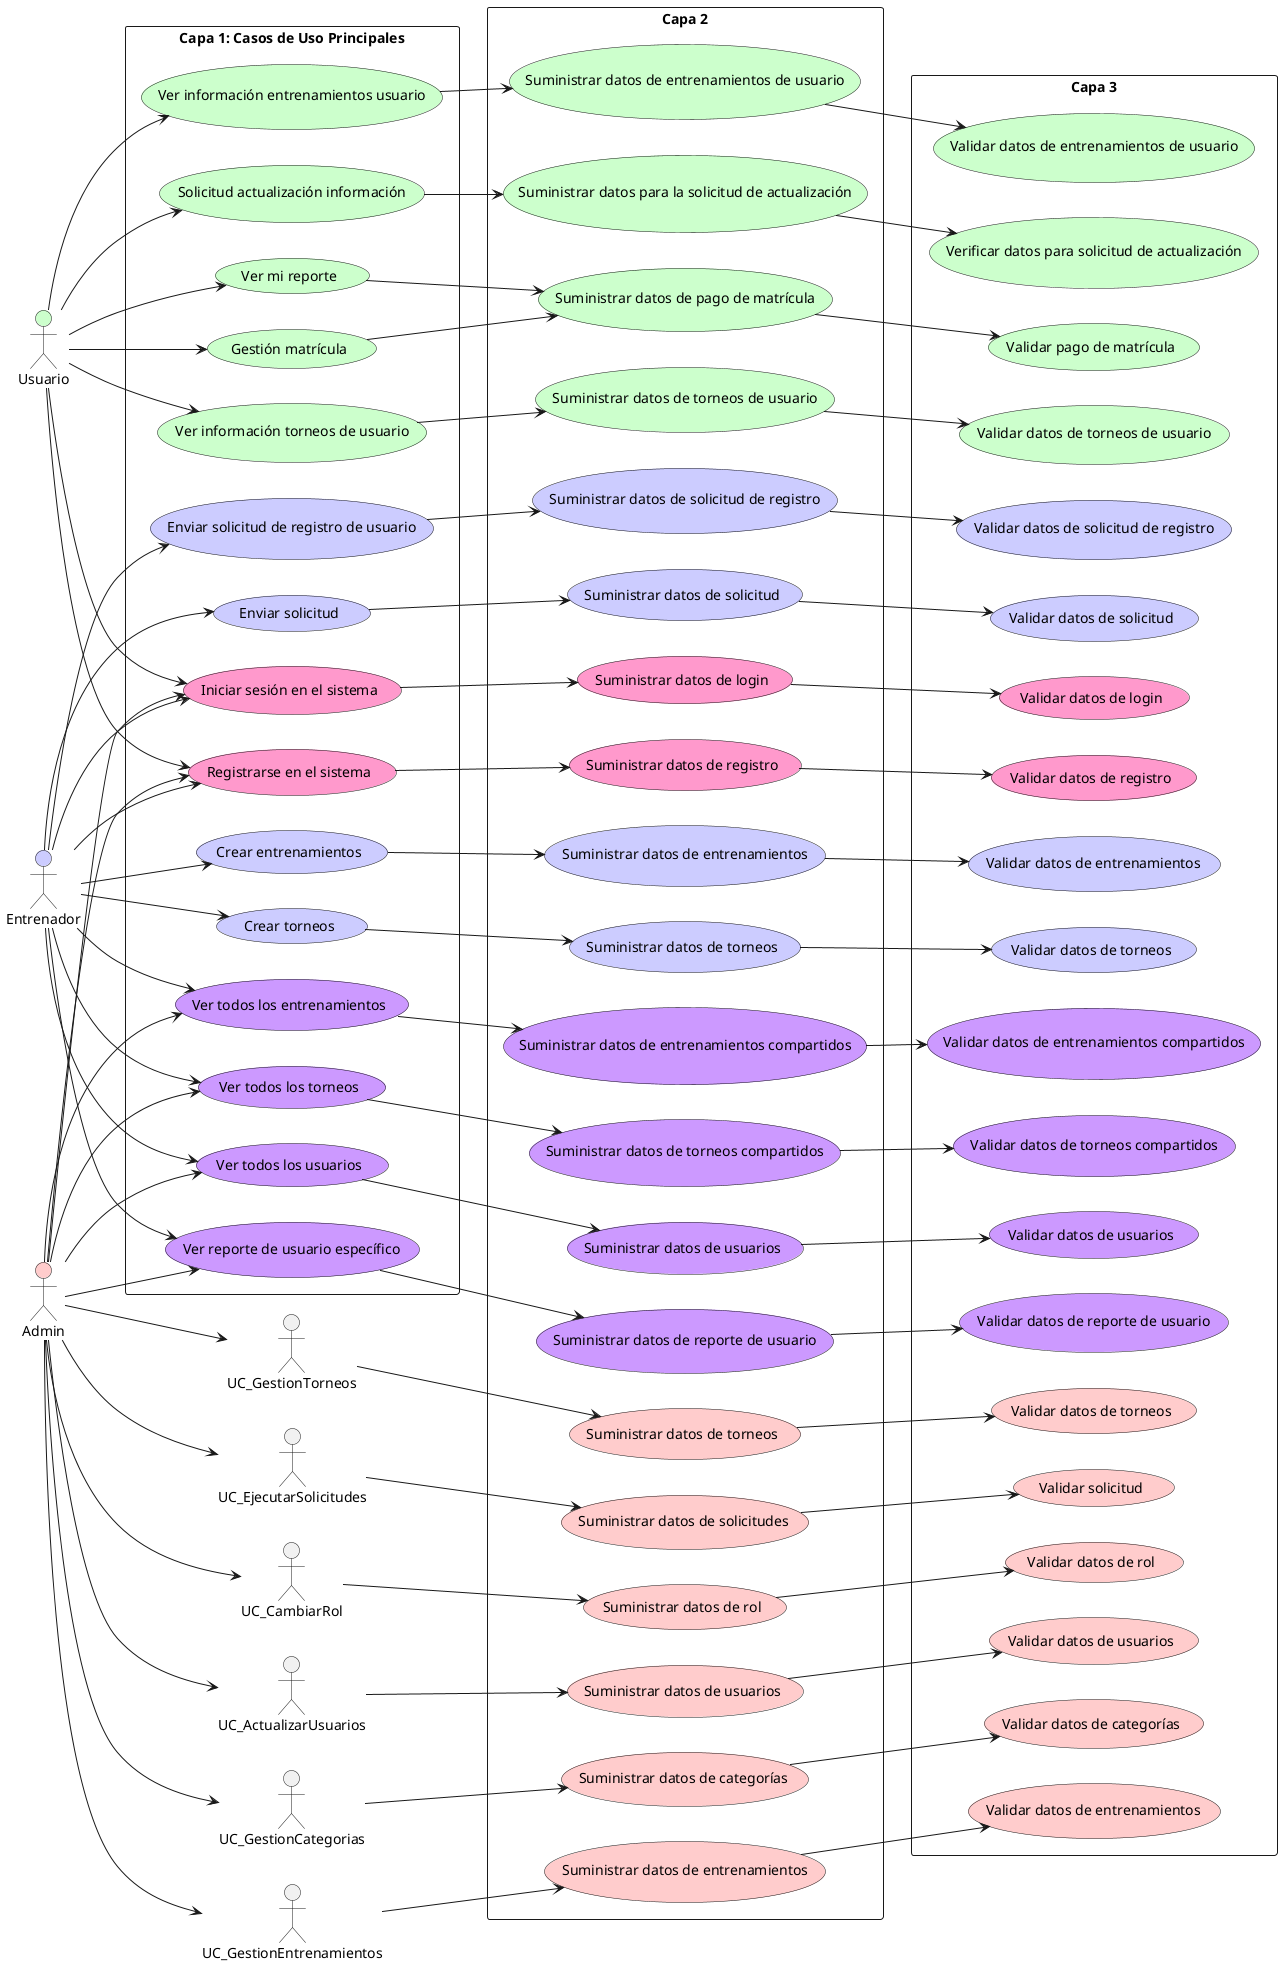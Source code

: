 @startuml
left to right direction
skinparam packageStyle rectangle

' Actors
actor "Usuario" as actorUsuario #CCFFCC
actor "Admin" as actorAdmin #FFCCCC
actor "Entrenador" as actorEntrenador #CCCCFF

' Capa 1: Casos de Uso Principales
package "Capa 1: Casos de Uso Principales" as capa1 {

  ' Usuario-specific use cases (green)
  usecase "Ver mi reporte" as UC_VerMiReporte #CCFFCC
  usecase "Gestión matrícula" as UC_GestionMatricula #CCFFCC
  usecase "Ver información torneos de usuario" as UC_VerInfoTorneosUsuario #CCFFCC
  usecase "Ver información entrenamientos usuario" as UC_VerInfoEntrenamientosUsuario #CCFFCC
  usecase "Solicitud actualización información" as UC_SolicitudActualizarInfo #CCFFCC

  ' Entrenador-specific use cases (blue)
  usecase "Crear entrenamientos" as UC_CrearEntrenamientos #CCCCFF
  usecase "Crear torneos" as UC_CrearTorneos #CCCCFF
  usecase "Enviar solicitud de registro de usuario" as UC_SolicitudRegistroUsuario #CCCCFF
  usecase "Enviar solicitud" as UC_EnviarSolicitud #CCCCFF

  ' Shared use cases for all (pink)
  usecase "Iniciar sesión en el sistema" as UC_Login #FF99CC
  usecase "Registrarse en el sistema" as UC_Registro #FF99CC

  ' Shared use cases for Admin/Entrenador (light purple)
  usecase "Ver todos los entrenamientos" as UC_VerTodosEntrenamientos #CC99FF
  usecase "Ver todos los torneos" as UC_VerTodosTorneos #CC99FF
  usecase "Ver todos los usuarios" as UC_VerTodosUsuarios #CC99FF
  usecase "Ver reporte de usuario específico" as UC_VerReporteUsuarioEspecifico #CC99FF
}

' Capa 2: Suministro de Datos
package "Capa 2" as capa2 {

  ' Usuario-specific (green)
  usecase "Suministrar datos de pago de matrícula" as UC_SuministrarPagoMatricula #CCFFCC
  usecase "Suministrar datos de torneos de usuario" as UC_SuministrarInfoTorneosUsuario #CCFFCC
  usecase "Suministrar datos de entrenamientos de usuario" as UC_SuministrarInfoEntrenamientosUsuario #CCFFCC
  usecase "Suministrar datos para la solicitud de actualización" as UC_SuministrarSolicitudActualizarInfo #CCFFCC

  ' Admin-specific (red)
  usecase "Suministrar datos de torneos" as UC_SuministrarDatosTorneos #FFCCCC
  usecase "Suministrar datos de solicitudes" as UC_SuministrarSolicitudes #FFCCCC
  usecase "Suministrar datos de rol" as UC_SuministrarDatosRol #FFCCCC
  usecase "Suministrar datos de usuarios" as UC_SuministrarDatosUsuarios #FFCCCC
  usecase "Suministrar datos de categorías" as UC_SuministrarDatosCategorias #FFCCCC
  usecase "Suministrar datos de entrenamientos" as UC_SuministrarDatosEntrenamientos #FFCCCC

  ' Entrenador-specific (blue)
  usecase "Suministrar datos de entrenamientos" as UC_SuministrarDatosEntrenamientosEntrenador #CCCCFF
  usecase "Suministrar datos de torneos" as UC_SuministrarDatosTorneosEntrenador #CCCCFF
  usecase "Suministrar datos de solicitud de registro" as UC_SuministrarSolicitudRegistroUsuario #CCCCFF
  usecase "Suministrar datos de solicitud" as UC_SuministrarDatosSolicitud #CCCCFF

  ' Shared for all (pink)
  usecase "Suministrar datos de login" as UC_SuministrarLogin #FF99CC
  usecase "Suministrar datos de registro" as UC_SuministrarRegistro #FF99CC

  ' Shared for Admin/Entrenador (light purple)
  usecase "Suministrar datos de entrenamientos compartidos" as UC_SuministrarDatosEntrenamientosShared #CC99FF
  usecase "Suministrar datos de torneos compartidos" as UC_SuministrarDatosTorneosShared #CC99FF
  usecase "Suministrar datos de usuarios" as UC_SuministrarDatosUsuariosShared #CC99FF
  usecase "Suministrar datos de reporte de usuario" as UC_SuministrarReporteUsuario #CC99FF
}

' Capa 3: Validación
package "Capa 3" as capa3 {

  ' Usuario-specific (green)
  usecase "Validar pago de matrícula" as UC_ValidarPagoMatricula #CCFFCC
  usecase "Validar datos de torneos de usuario" as UC_ValidarInfoTorneosUsuario #CCFFCC
  usecase "Validar datos de entrenamientos de usuario" as UC_ValidarInfoEntrenamientosUsuario #CCFFCC
  usecase "Verificar datos para solicitud de actualización" as UC_VerificarSolicitudActualizarInfo #CCFFCC

  ' Admin-specific (red)
  usecase "Validar datos de torneos" as UC_ValidarDatosTorneos #FFCCCC
  usecase "Validar solicitud" as UC_ValidarSolicitudes #FFCCCC
  usecase "Validar datos de rol" as UC_ValidarDatosRol #FFCCCC
  usecase "Validar datos de usuarios" as UC_ValidarDatosUsuarios #FFCCCC
  usecase "Validar datos de categorías" as UC_ValidarDatosCategorias #FFCCCC
  usecase "Validar datos de entrenamientos" as UC_ValidarDatosEntrenamientos #FFCCCC

  ' Entrenador-specific (blue)
  usecase "Validar datos de entrenamientos" as UC_ValidarDatosEntrenamientosEntrenador #CCCCFF
  usecase "Validar datos de torneos" as UC_ValidarDatosTorneosEntrenador #CCCCFF
  usecase "Validar datos de solicitud de registro" as UC_ValidarSolicitudRegistroUsuario #CCCCFF
  usecase "Validar datos de solicitud" as UC_ValidarDatosSolicitud #CCCCFF

  ' Shared for all (pink)
  usecase "Validar datos de login" as UC_ValidarLogin #FF99CC
  usecase "Validar datos de registro" as UC_ValidarRegistro #FF99CC

  ' Shared for Admin/Entrenador (light purple)
  usecase "Validar datos de entrenamientos compartidos" as UC_ValidarDatosEntrenamientosShared #CC99FF
  usecase "Validar datos de torneos compartidos" as UC_ValidarDatosTorneosShared #CC99FF
  usecase "Validar datos de usuarios" as UC_ValidarDatosUsuariosShared #CC99FF
  usecase "Validar datos de reporte de usuario" as UC_ValidarReporteUsuario #CC99FF
}

' Connections from Capa 1 to Capa 2
' Usuario
UC_VerMiReporte --> UC_SuministrarPagoMatricula
UC_GestionMatricula --> UC_SuministrarPagoMatricula
UC_VerInfoTorneosUsuario --> UC_SuministrarInfoTorneosUsuario
UC_VerInfoEntrenamientosUsuario --> UC_SuministrarInfoEntrenamientosUsuario
UC_SolicitudActualizarInfo --> UC_SuministrarSolicitudActualizarInfo

' Admin
UC_GestionTorneos --> UC_SuministrarDatosTorneos
UC_EjecutarSolicitudes --> UC_SuministrarSolicitudes
UC_CambiarRol --> UC_SuministrarDatosRol
UC_ActualizarUsuarios --> UC_SuministrarDatosUsuarios
UC_GestionCategorias --> UC_SuministrarDatosCategorias
UC_GestionEntrenamientos --> UC_SuministrarDatosEntrenamientos

' Entrenador
UC_CrearEntrenamientos --> UC_SuministrarDatosEntrenamientosEntrenador
UC_CrearTorneos --> UC_SuministrarDatosTorneosEntrenador
UC_SolicitudRegistroUsuario --> UC_SuministrarSolicitudRegistroUsuario
UC_EnviarSolicitud --> UC_SuministrarDatosSolicitud

' Shared for all (pink)
UC_Login --> UC_SuministrarLogin
UC_Registro --> UC_SuministrarRegistro

' Shared for Admin/Entrenador (light purple)
UC_VerTodosEntrenamientos --> UC_SuministrarDatosEntrenamientosShared
UC_VerTodosTorneos --> UC_SuministrarDatosTorneosShared
UC_VerTodosUsuarios --> UC_SuministrarDatosUsuariosShared
UC_VerReporteUsuarioEspecifico --> UC_SuministrarReporteUsuario

' Connections from Capa 2 to Capa 3
' Usuario
UC_SuministrarPagoMatricula --> UC_ValidarPagoMatricula
UC_SuministrarInfoTorneosUsuario --> UC_ValidarInfoTorneosUsuario
UC_SuministrarInfoEntrenamientosUsuario --> UC_ValidarInfoEntrenamientosUsuario
UC_SuministrarSolicitudActualizarInfo --> UC_VerificarSolicitudActualizarInfo

' Admin
UC_SuministrarDatosTorneos --> UC_ValidarDatosTorneos
UC_SuministrarSolicitudes --> UC_ValidarSolicitudes
UC_SuministrarDatosRol --> UC_ValidarDatosRol
UC_SuministrarDatosUsuarios --> UC_ValidarDatosUsuarios
UC_SuministrarDatosCategorias --> UC_ValidarDatosCategorias
UC_SuministrarDatosEntrenamientos --> UC_ValidarDatosEntrenamientos

' Entrenador
UC_SuministrarDatosEntrenamientosEntrenador --> UC_ValidarDatosEntrenamientosEntrenador
UC_SuministrarDatosTorneosEntrenador --> UC_ValidarDatosTorneosEntrenador
UC_SuministrarSolicitudRegistroUsuario --> UC_ValidarSolicitudRegistroUsuario
UC_SuministrarDatosSolicitud --> UC_ValidarDatosSolicitud

' Shared for all (pink)
UC_SuministrarLogin --> UC_ValidarLogin
UC_SuministrarRegistro --> UC_ValidarRegistro

' Shared for Admin/Entrenador (light purple)
UC_SuministrarDatosEntrenamientosShared --> UC_ValidarDatosEntrenamientosShared
UC_SuministrarDatosTorneosShared --> UC_ValidarDatosTorneosShared
UC_SuministrarDatosUsuariosShared --> UC_ValidarDatosUsuariosShared
UC_SuministrarReporteUsuario --> UC_ValidarReporteUsuario

' Actor Connections to Capa 1
' Usuario
actorUsuario --> UC_VerMiReporte
actorUsuario --> UC_GestionMatricula
actorUsuario --> UC_VerInfoTorneosUsuario
actorUsuario --> UC_VerInfoEntrenamientosUsuario
actorUsuario --> UC_SolicitudActualizarInfo
actorUsuario --> UC_Login
actorUsuario --> UC_Registro

' Admin
actorAdmin --> UC_GestionTorneos
actorAdmin --> UC_EjecutarSolicitudes
actorAdmin --> UC_CambiarRol
actorAdmin --> UC_ActualizarUsuarios
actorAdmin --> UC_GestionCategorias
actorAdmin --> UC_GestionEntrenamientos
actorAdmin --> UC_Login
actorAdmin --> UC_Registro
actorAdmin --> UC_VerTodosEntrenamientos
actorAdmin --> UC_VerTodosTorneos
actorAdmin --> UC_VerTodosUsuarios
actorAdmin --> UC_VerReporteUsuarioEspecifico

' Entrenador
actorEntrenador --> UC_CrearEntrenamientos
actorEntrenador --> UC_CrearTorneos
actorEntrenador --> UC_SolicitudRegistroUsuario
actorEntrenador --> UC_EnviarSolicitud
actorEntrenador --> UC_Login
actorEntrenador --> UC_Registro
actorEntrenador --> UC_VerTodosEntrenamientos
actorEntrenador --> UC_VerTodosTorneos
actorEntrenador --> UC_VerTodosUsuarios
actorEntrenador --> UC_VerReporteUsuarioEspecifico

@enduml